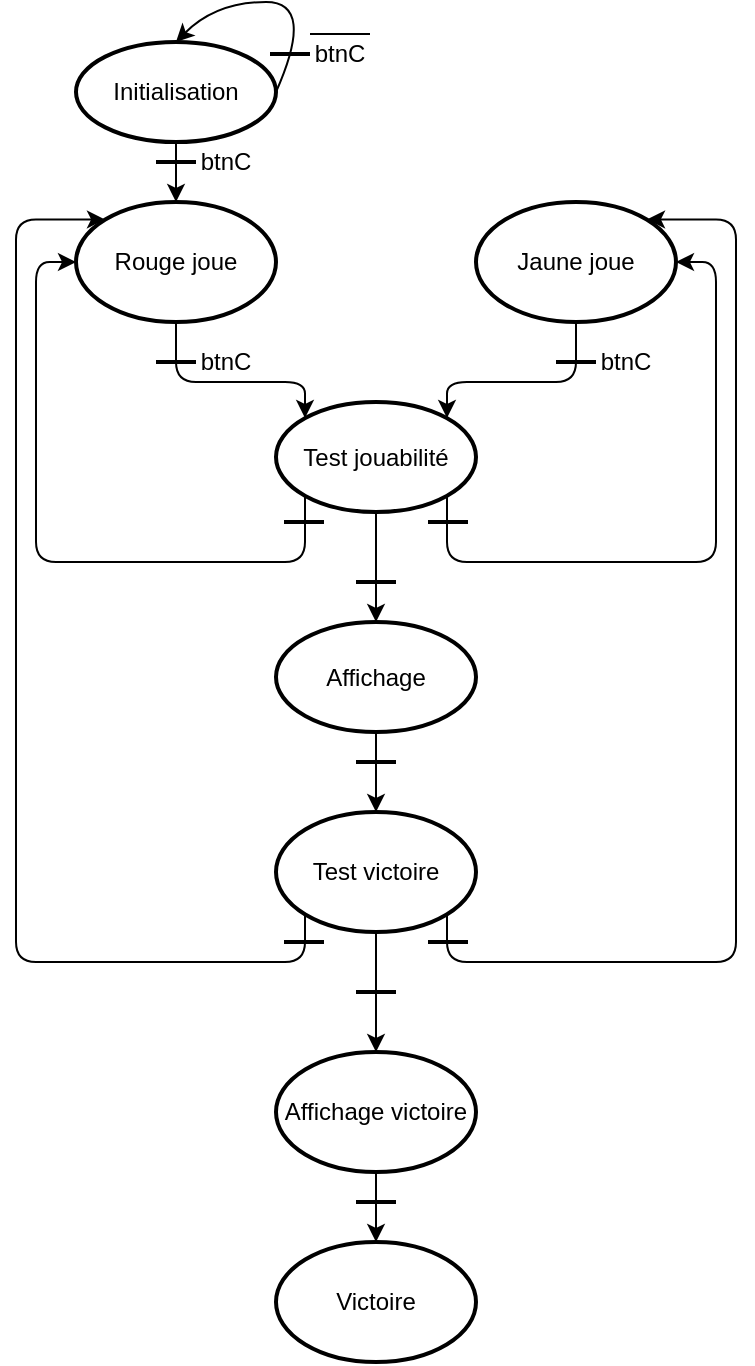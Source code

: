<mxfile version="14.4.8" type="github">
  <diagram id="bEFQcb182ed3f7Ahv94X" name="Page-1">
    <mxGraphModel dx="630" dy="318" grid="1" gridSize="10" guides="1" tooltips="1" connect="1" arrows="1" fold="1" page="1" pageScale="1" pageWidth="827" pageHeight="1169" math="0" shadow="0">
      <root>
        <mxCell id="0" />
        <mxCell id="1" parent="0" />
        <mxCell id="3" value="Initialisation" style="strokeWidth=2;html=1;shape=mxgraph.flowchart.start_2;whiteSpace=wrap;" parent="1" vertex="1">
          <mxGeometry x="310" y="200" width="100" height="50" as="geometry" />
        </mxCell>
        <mxCell id="4" value="Rouge joue" style="strokeWidth=2;html=1;shape=mxgraph.flowchart.start_2;whiteSpace=wrap;" parent="1" vertex="1">
          <mxGeometry x="310" y="280" width="100" height="60" as="geometry" />
        </mxCell>
        <mxCell id="5" value="" style="curved=1;endArrow=classic;html=1;exitX=1;exitY=0.5;exitDx=0;exitDy=0;exitPerimeter=0;entryX=0.5;entryY=0;entryDx=0;entryDy=0;entryPerimeter=0;" parent="1" source="3" target="3" edge="1">
          <mxGeometry width="50" height="50" relative="1" as="geometry">
            <mxPoint x="450" y="290" as="sourcePoint" />
            <mxPoint x="500" y="240" as="targetPoint" />
            <Array as="points">
              <mxPoint x="430" y="180" />
              <mxPoint x="380" y="180" />
            </Array>
          </mxGeometry>
        </mxCell>
        <mxCell id="QCsVu8LkWjsdcoAXNAV4-6" value="Test victoire" style="strokeWidth=2;html=1;shape=mxgraph.flowchart.start_2;whiteSpace=wrap;" parent="1" vertex="1">
          <mxGeometry x="410" y="585" width="100" height="60" as="geometry" />
        </mxCell>
        <mxCell id="QCsVu8LkWjsdcoAXNAV4-7" value="Jaune joue" style="strokeWidth=2;html=1;shape=mxgraph.flowchart.start_2;whiteSpace=wrap;" parent="1" vertex="1">
          <mxGeometry x="510" y="280" width="100" height="60" as="geometry" />
        </mxCell>
        <mxCell id="QCsVu8LkWjsdcoAXNAV4-10" value="" style="edgeStyle=segmentEdgeStyle;endArrow=classic;html=1;entryX=0.145;entryY=0.145;entryDx=0;entryDy=0;entryPerimeter=0;exitX=0.145;exitY=0.855;exitDx=0;exitDy=0;exitPerimeter=0;" parent="1" source="QCsVu8LkWjsdcoAXNAV4-6" target="4" edge="1">
          <mxGeometry width="50" height="50" relative="1" as="geometry">
            <mxPoint x="310" y="590" as="sourcePoint" />
            <mxPoint x="440" y="390" as="targetPoint" />
            <Array as="points">
              <mxPoint x="425" y="660" />
              <mxPoint x="280" y="660" />
              <mxPoint x="280" y="289" />
            </Array>
          </mxGeometry>
        </mxCell>
        <mxCell id="QCsVu8LkWjsdcoAXNAV4-11" value="" style="edgeStyle=segmentEdgeStyle;endArrow=classic;html=1;entryX=0.855;entryY=0.145;entryDx=0;entryDy=0;entryPerimeter=0;exitX=0.855;exitY=0.855;exitDx=0;exitDy=0;exitPerimeter=0;" parent="1" source="QCsVu8LkWjsdcoAXNAV4-6" target="QCsVu8LkWjsdcoAXNAV4-7" edge="1">
          <mxGeometry width="50" height="50" relative="1" as="geometry">
            <mxPoint x="580" y="590" as="sourcePoint" />
            <mxPoint x="320" y="340" as="targetPoint" />
            <Array as="points">
              <mxPoint x="495" y="660" />
              <mxPoint x="640" y="660" />
              <mxPoint x="640" y="289" />
            </Array>
          </mxGeometry>
        </mxCell>
        <mxCell id="QCsVu8LkWjsdcoAXNAV4-12" value="" style="edgeStyle=segmentEdgeStyle;endArrow=classic;html=1;exitX=0.5;exitY=1;exitDx=0;exitDy=0;exitPerimeter=0;entryX=0.5;entryY=0;entryDx=0;entryDy=0;entryPerimeter=0;" parent="1" source="QCsVu8LkWjsdcoAXNAV4-6" target="QCsVu8LkWjsdcoAXNAV4-13" edge="1">
          <mxGeometry width="50" height="50" relative="1" as="geometry">
            <mxPoint x="390" y="585" as="sourcePoint" />
            <mxPoint x="440" y="535" as="targetPoint" />
          </mxGeometry>
        </mxCell>
        <mxCell id="QCsVu8LkWjsdcoAXNAV4-36" value="" style="edgeStyle=orthogonalEdgeStyle;rounded=0;orthogonalLoop=1;jettySize=auto;html=1;" parent="1" source="QCsVu8LkWjsdcoAXNAV4-13" target="QCsVu8LkWjsdcoAXNAV4-35" edge="1">
          <mxGeometry relative="1" as="geometry" />
        </mxCell>
        <mxCell id="QCsVu8LkWjsdcoAXNAV4-13" value="Affichage victoire" style="strokeWidth=2;html=1;shape=mxgraph.flowchart.start_2;whiteSpace=wrap;" parent="1" vertex="1">
          <mxGeometry x="410" y="705" width="100" height="60" as="geometry" />
        </mxCell>
        <mxCell id="QCsVu8LkWjsdcoAXNAV4-16" value="" style="line;strokeWidth=2;html=1;" parent="1" vertex="1">
          <mxGeometry x="407" y="201" width="20" height="10" as="geometry" />
        </mxCell>
        <mxCell id="QCsVu8LkWjsdcoAXNAV4-17" value="btnC" style="text;html=1;strokeColor=none;fillColor=none;align=center;verticalAlign=middle;whiteSpace=wrap;rounded=0;" parent="1" vertex="1">
          <mxGeometry x="427" y="196" width="30" height="20" as="geometry" />
        </mxCell>
        <mxCell id="QCsVu8LkWjsdcoAXNAV4-18" value="" style="endArrow=none;html=1;" parent="1" edge="1">
          <mxGeometry width="50" height="50" relative="1" as="geometry">
            <mxPoint x="427" y="196" as="sourcePoint" />
            <mxPoint x="457" y="196" as="targetPoint" />
          </mxGeometry>
        </mxCell>
        <mxCell id="QCsVu8LkWjsdcoAXNAV4-19" value="" style="line;strokeWidth=2;html=1;" parent="1" vertex="1">
          <mxGeometry x="350" y="255" width="20" height="10" as="geometry" />
        </mxCell>
        <mxCell id="QCsVu8LkWjsdcoAXNAV4-20" value="btnC" style="text;html=1;strokeColor=none;fillColor=none;align=center;verticalAlign=middle;whiteSpace=wrap;rounded=0;" parent="1" vertex="1">
          <mxGeometry x="370" y="250" width="30" height="20" as="geometry" />
        </mxCell>
        <mxCell id="QCsVu8LkWjsdcoAXNAV4-22" value="" style="line;strokeWidth=2;html=1;" parent="1" vertex="1">
          <mxGeometry x="350" y="355" width="20" height="10" as="geometry" />
        </mxCell>
        <mxCell id="QCsVu8LkWjsdcoAXNAV4-23" value="btnC" style="text;html=1;strokeColor=none;fillColor=none;align=center;verticalAlign=middle;whiteSpace=wrap;rounded=0;" parent="1" vertex="1">
          <mxGeometry x="370" y="350" width="30" height="20" as="geometry" />
        </mxCell>
        <mxCell id="QCsVu8LkWjsdcoAXNAV4-24" value="" style="line;strokeWidth=2;html=1;" parent="1" vertex="1">
          <mxGeometry x="550" y="355" width="20" height="10" as="geometry" />
        </mxCell>
        <mxCell id="QCsVu8LkWjsdcoAXNAV4-25" value="btnC" style="text;html=1;strokeColor=none;fillColor=none;align=center;verticalAlign=middle;whiteSpace=wrap;rounded=0;" parent="1" vertex="1">
          <mxGeometry x="570" y="350" width="30" height="20" as="geometry" />
        </mxCell>
        <mxCell id="QCsVu8LkWjsdcoAXNAV4-33" value="" style="edgeStyle=orthogonalEdgeStyle;rounded=0;orthogonalLoop=1;jettySize=auto;html=1;" parent="1" source="QCsVu8LkWjsdcoAXNAV4-26" target="QCsVu8LkWjsdcoAXNAV4-32" edge="1">
          <mxGeometry relative="1" as="geometry" />
        </mxCell>
        <mxCell id="QCsVu8LkWjsdcoAXNAV4-26" value="Test jouabilité" style="strokeWidth=2;html=1;shape=mxgraph.flowchart.start_2;whiteSpace=wrap;" parent="1" vertex="1">
          <mxGeometry x="410" y="380" width="100" height="55" as="geometry" />
        </mxCell>
        <mxCell id="QCsVu8LkWjsdcoAXNAV4-27" value="" style="edgeStyle=segmentEdgeStyle;endArrow=classic;html=1;exitX=0.5;exitY=1;exitDx=0;exitDy=0;exitPerimeter=0;entryX=0.145;entryY=0.145;entryDx=0;entryDy=0;entryPerimeter=0;" parent="1" source="4" target="QCsVu8LkWjsdcoAXNAV4-26" edge="1">
          <mxGeometry width="50" height="50" relative="1" as="geometry">
            <mxPoint x="320" y="460" as="sourcePoint" />
            <mxPoint x="370" y="410" as="targetPoint" />
            <Array as="points">
              <mxPoint x="360" y="370" />
              <mxPoint x="425" y="370" />
            </Array>
          </mxGeometry>
        </mxCell>
        <mxCell id="QCsVu8LkWjsdcoAXNAV4-28" value="" style="edgeStyle=segmentEdgeStyle;endArrow=classic;html=1;exitX=0.5;exitY=1;exitDx=0;exitDy=0;exitPerimeter=0;entryX=0.855;entryY=0.145;entryDx=0;entryDy=0;entryPerimeter=0;" parent="1" source="QCsVu8LkWjsdcoAXNAV4-7" target="QCsVu8LkWjsdcoAXNAV4-26" edge="1">
          <mxGeometry width="50" height="50" relative="1" as="geometry">
            <mxPoint x="370" y="390.0" as="sourcePoint" />
            <mxPoint x="420" y="465.0" as="targetPoint" />
            <Array as="points">
              <mxPoint x="560" y="370" />
              <mxPoint x="496" y="370" />
            </Array>
          </mxGeometry>
        </mxCell>
        <mxCell id="QCsVu8LkWjsdcoAXNAV4-30" value="" style="edgeStyle=segmentEdgeStyle;endArrow=classic;html=1;exitX=0.145;exitY=0.855;exitDx=0;exitDy=0;exitPerimeter=0;entryX=0;entryY=0.5;entryDx=0;entryDy=0;entryPerimeter=0;" parent="1" source="QCsVu8LkWjsdcoAXNAV4-26" target="4" edge="1">
          <mxGeometry width="50" height="50" relative="1" as="geometry">
            <mxPoint x="420" y="600" as="sourcePoint" />
            <mxPoint x="334.5" y="304.5" as="targetPoint" />
            <Array as="points">
              <mxPoint x="425" y="460" />
              <mxPoint x="290" y="460" />
              <mxPoint x="290" y="310" />
            </Array>
          </mxGeometry>
        </mxCell>
        <mxCell id="QCsVu8LkWjsdcoAXNAV4-31" value="" style="edgeStyle=segmentEdgeStyle;endArrow=classic;html=1;entryX=1;entryY=0.5;entryDx=0;entryDy=0;entryPerimeter=0;exitX=0.855;exitY=0.855;exitDx=0;exitDy=0;exitPerimeter=0;" parent="1" source="QCsVu8LkWjsdcoAXNAV4-26" target="QCsVu8LkWjsdcoAXNAV4-7" edge="1">
          <mxGeometry width="50" height="50" relative="1" as="geometry">
            <mxPoint x="496" y="510" as="sourcePoint" />
            <mxPoint x="320" y="340" as="targetPoint" />
            <Array as="points">
              <mxPoint x="496" y="460" />
              <mxPoint x="630" y="460" />
              <mxPoint x="630" y="310" />
            </Array>
          </mxGeometry>
        </mxCell>
        <mxCell id="QCsVu8LkWjsdcoAXNAV4-34" value="" style="edgeStyle=orthogonalEdgeStyle;rounded=0;orthogonalLoop=1;jettySize=auto;html=1;" parent="1" source="QCsVu8LkWjsdcoAXNAV4-32" target="QCsVu8LkWjsdcoAXNAV4-6" edge="1">
          <mxGeometry relative="1" as="geometry" />
        </mxCell>
        <mxCell id="QCsVu8LkWjsdcoAXNAV4-32" value="Affichage" style="strokeWidth=2;html=1;shape=mxgraph.flowchart.start_2;whiteSpace=wrap;" parent="1" vertex="1">
          <mxGeometry x="410" y="490" width="100" height="55" as="geometry" />
        </mxCell>
        <mxCell id="QCsVu8LkWjsdcoAXNAV4-35" value="Victoire" style="strokeWidth=2;html=1;shape=mxgraph.flowchart.start_2;whiteSpace=wrap;" parent="1" vertex="1">
          <mxGeometry x="410" y="800" width="100" height="60" as="geometry" />
        </mxCell>
        <mxCell id="QCsVu8LkWjsdcoAXNAV4-39" value="" style="edgeStyle=segmentEdgeStyle;endArrow=classic;html=1;exitX=0.5;exitY=1;exitDx=0;exitDy=0;exitPerimeter=0;" parent="1" source="3" target="4" edge="1">
          <mxGeometry width="50" height="50" relative="1" as="geometry">
            <mxPoint x="480" y="270" as="sourcePoint" />
            <mxPoint x="530" y="220" as="targetPoint" />
            <Array as="points">
              <mxPoint x="360" y="250" />
              <mxPoint x="360" y="250" />
            </Array>
          </mxGeometry>
        </mxCell>
        <mxCell id="QCsVu8LkWjsdcoAXNAV4-40" value="" style="line;strokeWidth=2;html=1;" parent="1" vertex="1">
          <mxGeometry x="350" y="255" width="20" height="10" as="geometry" />
        </mxCell>
        <mxCell id="Lglk77GGeg5Cw8dsw8CS-5" value="" style="line;strokeWidth=2;html=1;" vertex="1" parent="1">
          <mxGeometry x="414" y="435" width="20" height="10" as="geometry" />
        </mxCell>
        <mxCell id="Lglk77GGeg5Cw8dsw8CS-6" value="" style="line;strokeWidth=2;html=1;" vertex="1" parent="1">
          <mxGeometry x="486" y="435" width="20" height="10" as="geometry" />
        </mxCell>
        <mxCell id="Lglk77GGeg5Cw8dsw8CS-8" value="" style="line;strokeWidth=2;html=1;" vertex="1" parent="1">
          <mxGeometry x="450" y="465" width="20" height="10" as="geometry" />
        </mxCell>
        <mxCell id="Lglk77GGeg5Cw8dsw8CS-9" value="" style="line;strokeWidth=2;html=1;" vertex="1" parent="1">
          <mxGeometry x="450" y="555" width="20" height="10" as="geometry" />
        </mxCell>
        <mxCell id="Lglk77GGeg5Cw8dsw8CS-10" value="" style="line;strokeWidth=2;html=1;" vertex="1" parent="1">
          <mxGeometry x="414" y="645" width="20" height="10" as="geometry" />
        </mxCell>
        <mxCell id="Lglk77GGeg5Cw8dsw8CS-11" value="" style="line;strokeWidth=2;html=1;" vertex="1" parent="1">
          <mxGeometry x="486" y="645" width="20" height="10" as="geometry" />
        </mxCell>
        <mxCell id="Lglk77GGeg5Cw8dsw8CS-12" value="" style="line;strokeWidth=2;html=1;" vertex="1" parent="1">
          <mxGeometry x="450" y="670" width="20" height="10" as="geometry" />
        </mxCell>
        <mxCell id="Lglk77GGeg5Cw8dsw8CS-13" value="" style="line;strokeWidth=2;html=1;" vertex="1" parent="1">
          <mxGeometry x="450" y="775" width="20" height="10" as="geometry" />
        </mxCell>
      </root>
    </mxGraphModel>
  </diagram>
</mxfile>
